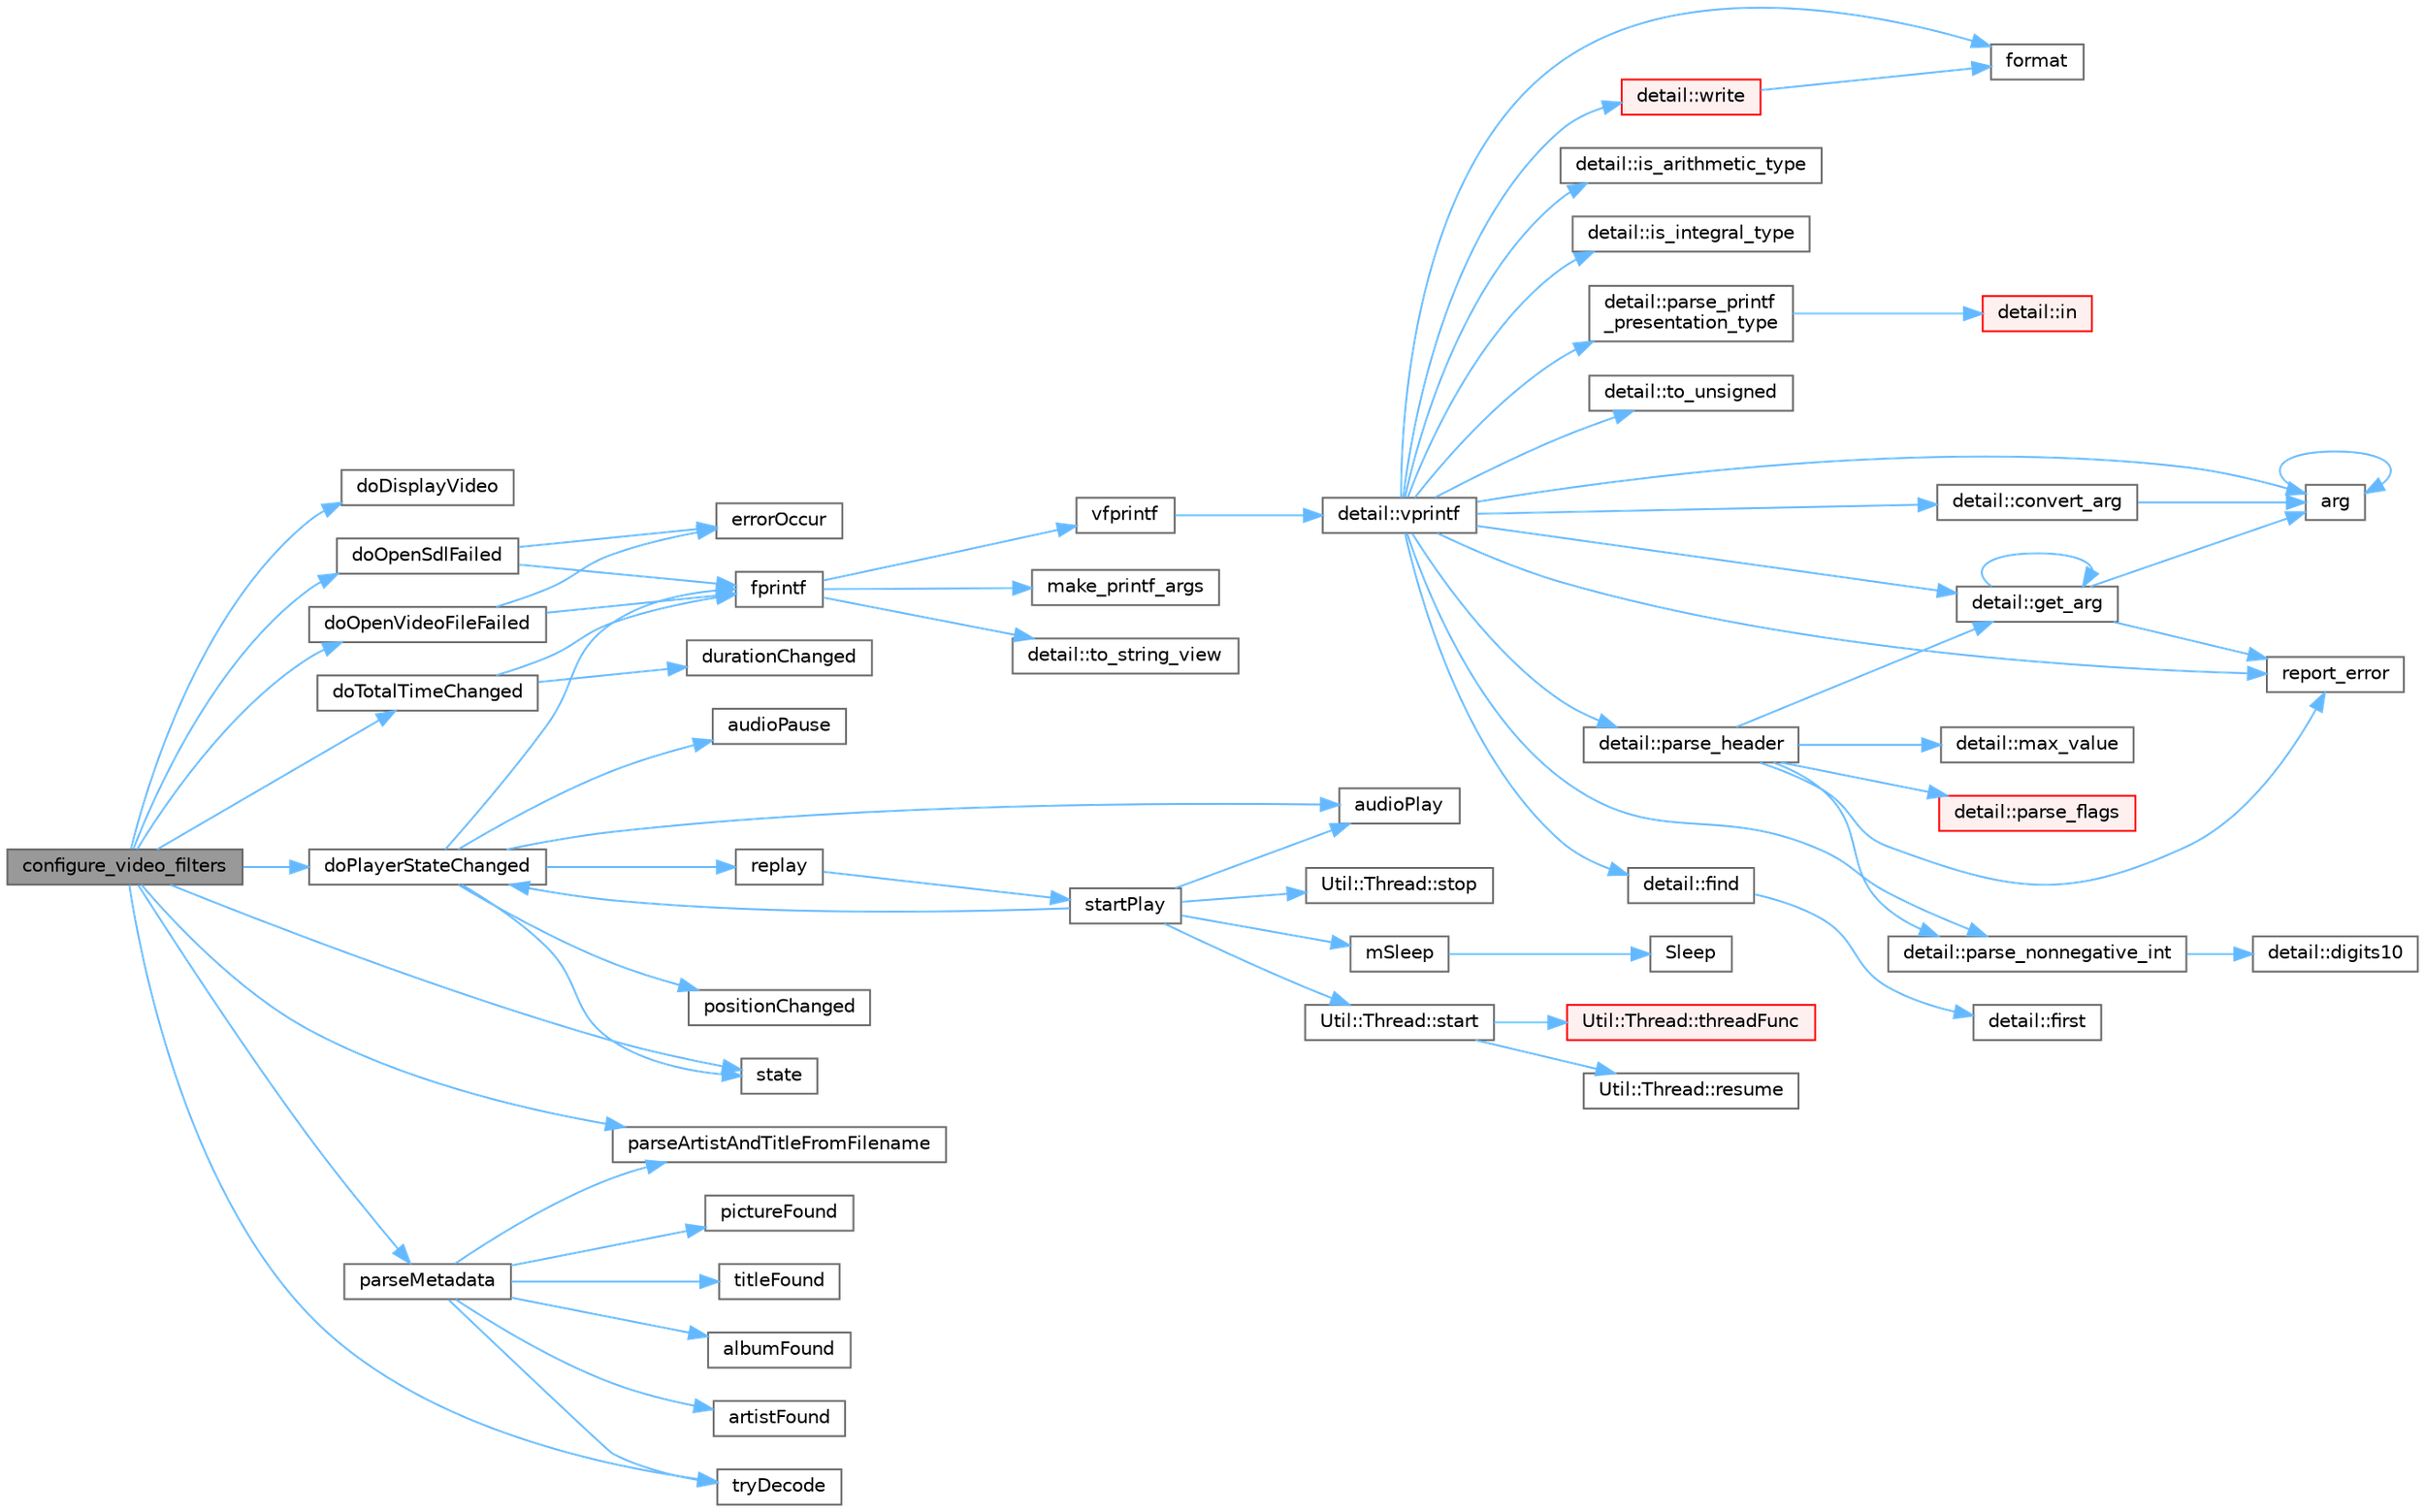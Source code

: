 digraph "configure_video_filters"
{
 // LATEX_PDF_SIZE
  bgcolor="transparent";
  edge [fontname=Helvetica,fontsize=10,labelfontname=Helvetica,labelfontsize=10];
  node [fontname=Helvetica,fontsize=10,shape=box,height=0.2,width=0.4];
  rankdir="LR";
  Node1 [id="Node000001",label="configure_video_filters",height=0.2,width=0.4,color="gray40", fillcolor="grey60", style="filled", fontcolor="black",tooltip="配置视频滤镜"];
  Node1 -> Node2 [id="edge1_Node000001_Node000002",color="steelblue1",style="solid",tooltip=" "];
  Node2 [id="Node000002",label="doDisplayVideo",height=0.2,width=0.4,color="grey40", fillcolor="white", style="filled",URL="$class_video_player.html#a097cba560ed7e67932360ecf0a1f60dc",tooltip="显示视频数据回调"];
  Node1 -> Node3 [id="edge2_Node000001_Node000003",color="steelblue1",style="solid",tooltip=" "];
  Node3 [id="Node000003",label="doOpenSdlFailed",height=0.2,width=0.4,color="grey40", fillcolor="white", style="filled",URL="$class_video_player.html#a0ba68b0afb69d9ce73f19e64db5f3636",tooltip="打开 SDL 失败回调"];
  Node3 -> Node4 [id="edge3_Node000003_Node000004",color="steelblue1",style="solid",tooltip=" "];
  Node4 [id="Node000004",label="errorOccur",height=0.2,width=0.4,color="grey40", fillcolor="white", style="filled",URL="$class_video_player.html#a126a100faafb6f0e8a26cc3f0f530f9e",tooltip="错误发生信号"];
  Node3 -> Node5 [id="edge4_Node000003_Node000005",color="steelblue1",style="solid",tooltip=" "];
  Node5 [id="Node000005",label="fprintf",height=0.2,width=0.4,color="grey40", fillcolor="white", style="filled",URL="$printf_8h.html#a9f315126362cae9675de1642105e631e",tooltip="Formats args according to specifications in fmt and writes the output to f."];
  Node5 -> Node6 [id="edge5_Node000005_Node000006",color="steelblue1",style="solid",tooltip=" "];
  Node6 [id="Node000006",label="make_printf_args",height=0.2,width=0.4,color="grey40", fillcolor="white", style="filled",URL="$printf_8h.html#a27dcc0efcda04388971dbea3c875f122",tooltip="Constructs an format_arg_store object that contains references to arguments and can be implicitly con..."];
  Node5 -> Node7 [id="edge6_Node000005_Node000007",color="steelblue1",style="solid",tooltip=" "];
  Node7 [id="Node000007",label="detail::to_string_view",height=0.2,width=0.4,color="grey40", fillcolor="white", style="filled",URL="$namespacedetail.html#af3fca38e6688d36bd47d0c690b16e49a",tooltip=" "];
  Node5 -> Node8 [id="edge7_Node000005_Node000008",color="steelblue1",style="solid",tooltip=" "];
  Node8 [id="Node000008",label="vfprintf",height=0.2,width=0.4,color="grey40", fillcolor="white", style="filled",URL="$printf_8h.html#abb30aad964fc771fb52cf3ad88649df2",tooltip=" "];
  Node8 -> Node9 [id="edge8_Node000008_Node000009",color="steelblue1",style="solid",tooltip=" "];
  Node9 [id="Node000009",label="detail::vprintf",height=0.2,width=0.4,color="grey40", fillcolor="white", style="filled",URL="$namespacedetail.html#a755ec613824f57d29068751f166ad91b",tooltip=" "];
  Node9 -> Node10 [id="edge9_Node000009_Node000010",color="steelblue1",style="solid",tooltip=" "];
  Node10 [id="Node000010",label="arg",height=0.2,width=0.4,color="grey40", fillcolor="white", style="filled",URL="$base_8h.html#a2c8e80c1b1c8b7747e99b8e9a24a0429",tooltip="Returns a named argument to be used in a formatting function."];
  Node10 -> Node10 [id="edge10_Node000010_Node000010",color="steelblue1",style="solid",tooltip=" "];
  Node9 -> Node11 [id="edge11_Node000009_Node000011",color="steelblue1",style="solid",tooltip=" "];
  Node11 [id="Node000011",label="detail::convert_arg",height=0.2,width=0.4,color="grey40", fillcolor="white", style="filled",URL="$namespacedetail.html#a1092422aa9ff50b4eaa2068e31ccff0f",tooltip=" "];
  Node11 -> Node10 [id="edge12_Node000011_Node000010",color="steelblue1",style="solid",tooltip=" "];
  Node9 -> Node12 [id="edge13_Node000009_Node000012",color="steelblue1",style="solid",tooltip=" "];
  Node12 [id="Node000012",label="detail::find",height=0.2,width=0.4,color="grey40", fillcolor="white", style="filled",URL="$namespacedetail.html#a02307ec0131a3aa9df2db7c2f10b69f2",tooltip=" "];
  Node12 -> Node13 [id="edge14_Node000012_Node000013",color="steelblue1",style="solid",tooltip=" "];
  Node13 [id="Node000013",label="detail::first",height=0.2,width=0.4,color="grey40", fillcolor="white", style="filled",URL="$namespacedetail.html#a1fad02034db0164c9a959f0ffe148dbc",tooltip=" "];
  Node9 -> Node14 [id="edge15_Node000009_Node000014",color="steelblue1",style="solid",tooltip=" "];
  Node14 [id="Node000014",label="format",height=0.2,width=0.4,color="grey40", fillcolor="white", style="filled",URL="$color_8h.html#a12b134d4f21276bc7e0473bd2cdb1c9c",tooltip="Formats arguments and returns the result as a string using ANSI escape sequences to specify text form..."];
  Node9 -> Node15 [id="edge16_Node000009_Node000015",color="steelblue1",style="solid",tooltip=" "];
  Node15 [id="Node000015",label="detail::get_arg",height=0.2,width=0.4,color="grey40", fillcolor="white", style="filled",URL="$namespacedetail.html#a727b5e700f6f0e3aca7e0181e45240f3",tooltip=" "];
  Node15 -> Node10 [id="edge17_Node000015_Node000010",color="steelblue1",style="solid",tooltip=" "];
  Node15 -> Node15 [id="edge18_Node000015_Node000015",color="steelblue1",style="solid",tooltip=" "];
  Node15 -> Node16 [id="edge19_Node000015_Node000016",color="steelblue1",style="solid",tooltip=" "];
  Node16 [id="Node000016",label="report_error",height=0.2,width=0.4,color="grey40", fillcolor="white", style="filled",URL="$format-inl_8h.html#a5555893692b00b61b3886349332fd01f",tooltip="Reports a format error at compile time or, via a format_error exception, at runtime."];
  Node9 -> Node17 [id="edge20_Node000009_Node000017",color="steelblue1",style="solid",tooltip=" "];
  Node17 [id="Node000017",label="detail::is_arithmetic_type",height=0.2,width=0.4,color="grey40", fillcolor="white", style="filled",URL="$namespacedetail.html#a21ef35f3306ada700061355953e35f4d",tooltip=" "];
  Node9 -> Node18 [id="edge21_Node000009_Node000018",color="steelblue1",style="solid",tooltip=" "];
  Node18 [id="Node000018",label="detail::is_integral_type",height=0.2,width=0.4,color="grey40", fillcolor="white", style="filled",URL="$namespacedetail.html#a4bed1b172ef600201e6d59ec7f532d0f",tooltip=" "];
  Node9 -> Node19 [id="edge22_Node000009_Node000019",color="steelblue1",style="solid",tooltip=" "];
  Node19 [id="Node000019",label="detail::parse_header",height=0.2,width=0.4,color="grey40", fillcolor="white", style="filled",URL="$namespacedetail.html#af191853bad5ee9cfad04aad57ce3f761",tooltip=" "];
  Node19 -> Node15 [id="edge23_Node000019_Node000015",color="steelblue1",style="solid",tooltip=" "];
  Node19 -> Node20 [id="edge24_Node000019_Node000020",color="steelblue1",style="solid",tooltip=" "];
  Node20 [id="Node000020",label="detail::max_value",height=0.2,width=0.4,color="grey40", fillcolor="white", style="filled",URL="$namespacedetail.html#af945a554ca47dfab2f9ff9f2121ad18f",tooltip=" "];
  Node19 -> Node21 [id="edge25_Node000019_Node000021",color="steelblue1",style="solid",tooltip=" "];
  Node21 [id="Node000021",label="detail::parse_flags",height=0.2,width=0.4,color="red", fillcolor="#FFF0F0", style="filled",URL="$namespacedetail.html#a90149e7cc7db72a2c4b8186f52e77d6c",tooltip=" "];
  Node19 -> Node28 [id="edge26_Node000019_Node000028",color="steelblue1",style="solid",tooltip=" "];
  Node28 [id="Node000028",label="detail::parse_nonnegative_int",height=0.2,width=0.4,color="grey40", fillcolor="white", style="filled",URL="$namespacedetail.html#ac51bc4cc7c73f12b3605eee5c2d29700",tooltip=" "];
  Node28 -> Node29 [id="edge27_Node000028_Node000029",color="steelblue1",style="solid",tooltip=" "];
  Node29 [id="Node000029",label="detail::digits10",height=0.2,width=0.4,color="grey40", fillcolor="white", style="filled",URL="$namespacedetail.html#a0ff2a6d81d2949ea20ee638c8e2790ca",tooltip=" "];
  Node19 -> Node16 [id="edge28_Node000019_Node000016",color="steelblue1",style="solid",tooltip=" "];
  Node9 -> Node28 [id="edge29_Node000009_Node000028",color="steelblue1",style="solid",tooltip=" "];
  Node9 -> Node30 [id="edge30_Node000009_Node000030",color="steelblue1",style="solid",tooltip=" "];
  Node30 [id="Node000030",label="detail::parse_printf\l_presentation_type",height=0.2,width=0.4,color="grey40", fillcolor="white", style="filled",URL="$namespacedetail.html#ab32eb7489f534b4b7afa8efd2f3c770e",tooltip=" "];
  Node30 -> Node31 [id="edge31_Node000030_Node000031",color="steelblue1",style="solid",tooltip=" "];
  Node31 [id="Node000031",label="detail::in",height=0.2,width=0.4,color="red", fillcolor="#FFF0F0", style="filled",URL="$namespacedetail.html#a093c072169fc67025b7709efbfe48171",tooltip=" "];
  Node9 -> Node16 [id="edge32_Node000009_Node000016",color="steelblue1",style="solid",tooltip=" "];
  Node9 -> Node33 [id="edge33_Node000009_Node000033",color="steelblue1",style="solid",tooltip=" "];
  Node33 [id="Node000033",label="detail::to_unsigned",height=0.2,width=0.4,color="grey40", fillcolor="white", style="filled",URL="$namespacedetail.html#a99ea2582e6e3388c7c7b0d58027cbe0b",tooltip=" "];
  Node9 -> Node34 [id="edge34_Node000009_Node000034",color="steelblue1",style="solid",tooltip=" "];
  Node34 [id="Node000034",label="detail::write",height=0.2,width=0.4,color="red", fillcolor="#FFF0F0", style="filled",URL="$namespacedetail.html#abb5bb7d57c9cc36020fa5c0bc10fa57a",tooltip=" "];
  Node34 -> Node14 [id="edge35_Node000034_Node000014",color="steelblue1",style="solid",tooltip=" "];
  Node1 -> Node38 [id="edge36_Node000001_Node000038",color="steelblue1",style="solid",tooltip=" "];
  Node38 [id="Node000038",label="doOpenVideoFileFailed",height=0.2,width=0.4,color="grey40", fillcolor="white", style="filled",URL="$class_video_player.html#a5fff8eb62b6d1a16f6b307d4e2bf4f07",tooltip="打开视频文件失败回调"];
  Node38 -> Node4 [id="edge37_Node000038_Node000004",color="steelblue1",style="solid",tooltip=" "];
  Node38 -> Node5 [id="edge38_Node000038_Node000005",color="steelblue1",style="solid",tooltip=" "];
  Node1 -> Node39 [id="edge39_Node000001_Node000039",color="steelblue1",style="solid",tooltip=" "];
  Node39 [id="Node000039",label="doPlayerStateChanged",height=0.2,width=0.4,color="grey40", fillcolor="white", style="filled",URL="$class_video_player.html#a22bc616c65129c31d2c75f4ed881c44a",tooltip="播放器状态变更回调"];
  Node39 -> Node40 [id="edge40_Node000039_Node000040",color="steelblue1",style="solid",tooltip=" "];
  Node40 [id="Node000040",label="audioPause",height=0.2,width=0.4,color="grey40", fillcolor="white", style="filled",URL="$class_video_player.html#a485acf191409d3a0e427e72600b540b8",tooltip="播放暂停信号"];
  Node39 -> Node41 [id="edge41_Node000039_Node000041",color="steelblue1",style="solid",tooltip=" "];
  Node41 [id="Node000041",label="audioPlay",height=0.2,width=0.4,color="grey40", fillcolor="white", style="filled",URL="$class_video_player.html#a509af965f457b475f0b6d7f68073f629",tooltip="播放开始信号"];
  Node39 -> Node5 [id="edge42_Node000039_Node000005",color="steelblue1",style="solid",tooltip=" "];
  Node39 -> Node42 [id="edge43_Node000039_Node000042",color="steelblue1",style="solid",tooltip=" "];
  Node42 [id="Node000042",label="positionChanged",height=0.2,width=0.4,color="grey40", fillcolor="white", style="filled",URL="$class_video_player.html#aad3a36958bda571878a49469beb6d204",tooltip="播放位置变更信号"];
  Node39 -> Node43 [id="edge44_Node000039_Node000043",color="steelblue1",style="solid",tooltip=" "];
  Node43 [id="Node000043",label="replay",height=0.2,width=0.4,color="grey40", fillcolor="white", style="filled",URL="$class_video_player.html#a97827e51f022776ec533db2579e110a5",tooltip="重新播放"];
  Node43 -> Node44 [id="edge45_Node000043_Node000044",color="steelblue1",style="solid",tooltip=" "];
  Node44 [id="Node000044",label="startPlay",height=0.2,width=0.4,color="grey40", fillcolor="white", style="filled",URL="$class_video_player.html#a162d83f6026c9f6be69d9c74a9979bc9",tooltip="开始播放"];
  Node44 -> Node41 [id="edge46_Node000044_Node000041",color="steelblue1",style="solid",tooltip=" "];
  Node44 -> Node39 [id="edge47_Node000044_Node000039",color="steelblue1",style="solid",tooltip=" "];
  Node44 -> Node45 [id="edge48_Node000044_Node000045",color="steelblue1",style="solid",tooltip=" "];
  Node45 [id="Node000045",label="mSleep",height=0.2,width=0.4,color="grey40", fillcolor="white", style="filled",URL="$util_8cpp.html#af63aadf5a7dfc51dcb87717112e1e04b",tooltip="跨平台毫秒级睡眠函数"];
  Node45 -> Node46 [id="edge49_Node000045_Node000046",color="steelblue1",style="solid",tooltip=" "];
  Node46 [id="Node000046",label="Sleep",height=0.2,width=0.4,color="grey40", fillcolor="white", style="filled",URL="$util_8cpp.html#adb8bf6f8fadfa5e88a7da603d0cc1b28",tooltip="跨平台睡眠函数（非 Windows 平台）"];
  Node44 -> Node47 [id="edge50_Node000044_Node000047",color="steelblue1",style="solid",tooltip=" "];
  Node47 [id="Node000047",label="Util::Thread::start",height=0.2,width=0.4,color="grey40", fillcolor="white", style="filled",URL="$class_util_1_1_thread.html#a60de64d75454385b23995437f1d72669",tooltip="启动线程"];
  Node47 -> Node48 [id="edge51_Node000047_Node000048",color="steelblue1",style="solid",tooltip=" "];
  Node48 [id="Node000048",label="Util::Thread::resume",height=0.2,width=0.4,color="grey40", fillcolor="white", style="filled",URL="$class_util_1_1_thread.html#a41de8150eff044a237990c271d57ea27",tooltip="恢复线程"];
  Node47 -> Node49 [id="edge52_Node000047_Node000049",color="steelblue1",style="solid",tooltip=" "];
  Node49 [id="Node000049",label="Util::Thread::threadFunc",height=0.2,width=0.4,color="red", fillcolor="#FFF0F0", style="filled",URL="$class_util_1_1_thread.html#a539feb3c59a20db3b260b312fa7dea34",tooltip="线程入口函数"];
  Node44 -> Node51 [id="edge53_Node000044_Node000051",color="steelblue1",style="solid",tooltip=" "];
  Node51 [id="Node000051",label="Util::Thread::stop",height=0.2,width=0.4,color="grey40", fillcolor="white", style="filled",URL="$class_util_1_1_thread.html#a8c528baf37154d347366083f0f816846",tooltip="停止线程"];
  Node39 -> Node52 [id="edge54_Node000039_Node000052",color="steelblue1",style="solid",tooltip=" "];
  Node52 [id="Node000052",label="state",height=0.2,width=0.4,color="grey40", fillcolor="white", style="filled",URL="$class_video_player.html#acf42de6572f1e3e6aca988477c3662cf",tooltip="获取播放器状态"];
  Node1 -> Node53 [id="edge55_Node000001_Node000053",color="steelblue1",style="solid",tooltip=" "];
  Node53 [id="Node000053",label="doTotalTimeChanged",height=0.2,width=0.4,color="grey40", fillcolor="white", style="filled",URL="$class_video_player.html#adccbc43146f9eb5b35c8e1c054c2065e",tooltip="视频时长变更回调"];
  Node53 -> Node54 [id="edge56_Node000053_Node000054",color="steelblue1",style="solid",tooltip=" "];
  Node54 [id="Node000054",label="durationChanged",height=0.2,width=0.4,color="grey40", fillcolor="white", style="filled",URL="$class_video_player.html#a48c11a9dd53207b09f0db2feb7141390",tooltip="总时长变更信号"];
  Node53 -> Node5 [id="edge57_Node000053_Node000005",color="steelblue1",style="solid",tooltip=" "];
  Node1 -> Node55 [id="edge58_Node000001_Node000055",color="steelblue1",style="solid",tooltip=" "];
  Node55 [id="Node000055",label="parseArtistAndTitleFromFilename",height=0.2,width=0.4,color="grey40", fillcolor="white", style="filled",URL="$class_video_player.html#ae3f67b8f461f9d47c8427ab2e444ac24",tooltip="从文件名解析艺术家和标题"];
  Node1 -> Node56 [id="edge59_Node000001_Node000056",color="steelblue1",style="solid",tooltip=" "];
  Node56 [id="Node000056",label="parseMetadata",height=0.2,width=0.4,color="grey40", fillcolor="white", style="filled",URL="$class_video_player.html#a64b5e8d13b972e77c929b7acdc807f33",tooltip="解析元数据"];
  Node56 -> Node57 [id="edge60_Node000056_Node000057",color="steelblue1",style="solid",tooltip=" "];
  Node57 [id="Node000057",label="albumFound",height=0.2,width=0.4,color="grey40", fillcolor="white", style="filled",URL="$class_video_player.html#ad5897ae0950fb974f6336d38bcdbcacf",tooltip="专辑信息变更信号"];
  Node56 -> Node58 [id="edge61_Node000056_Node000058",color="steelblue1",style="solid",tooltip=" "];
  Node58 [id="Node000058",label="artistFound",height=0.2,width=0.4,color="grey40", fillcolor="white", style="filled",URL="$class_video_player.html#a2bb9587899e3502d992dfedd8096ea28",tooltip="艺术家信息变更信号"];
  Node56 -> Node55 [id="edge62_Node000056_Node000055",color="steelblue1",style="solid",tooltip=" "];
  Node56 -> Node59 [id="edge63_Node000056_Node000059",color="steelblue1",style="solid",tooltip=" "];
  Node59 [id="Node000059",label="pictureFound",height=0.2,width=0.4,color="grey40", fillcolor="white", style="filled",URL="$class_video_player.html#aa304fee8e43ebf88093434c5aac21833",tooltip="专辑图片变更信号"];
  Node56 -> Node60 [id="edge64_Node000056_Node000060",color="steelblue1",style="solid",tooltip=" "];
  Node60 [id="Node000060",label="titleFound",height=0.2,width=0.4,color="grey40", fillcolor="white", style="filled",URL="$class_video_player.html#a86c43bbc08447da8f8264aeafb0fcd77",tooltip="标题信息变更信号"];
  Node56 -> Node61 [id="edge65_Node000056_Node000061",color="steelblue1",style="solid",tooltip=" "];
  Node61 [id="Node000061",label="tryDecode",height=0.2,width=0.4,color="grey40", fillcolor="white", style="filled",URL="$class_video_player.html#a5c5d0b396ca03af8c1e1da9bf01d4fc2",tooltip="尝试解码元数据"];
  Node1 -> Node52 [id="edge66_Node000001_Node000052",color="steelblue1",style="solid",tooltip=" "];
  Node1 -> Node61 [id="edge67_Node000001_Node000061",color="steelblue1",style="solid",tooltip=" "];
}
